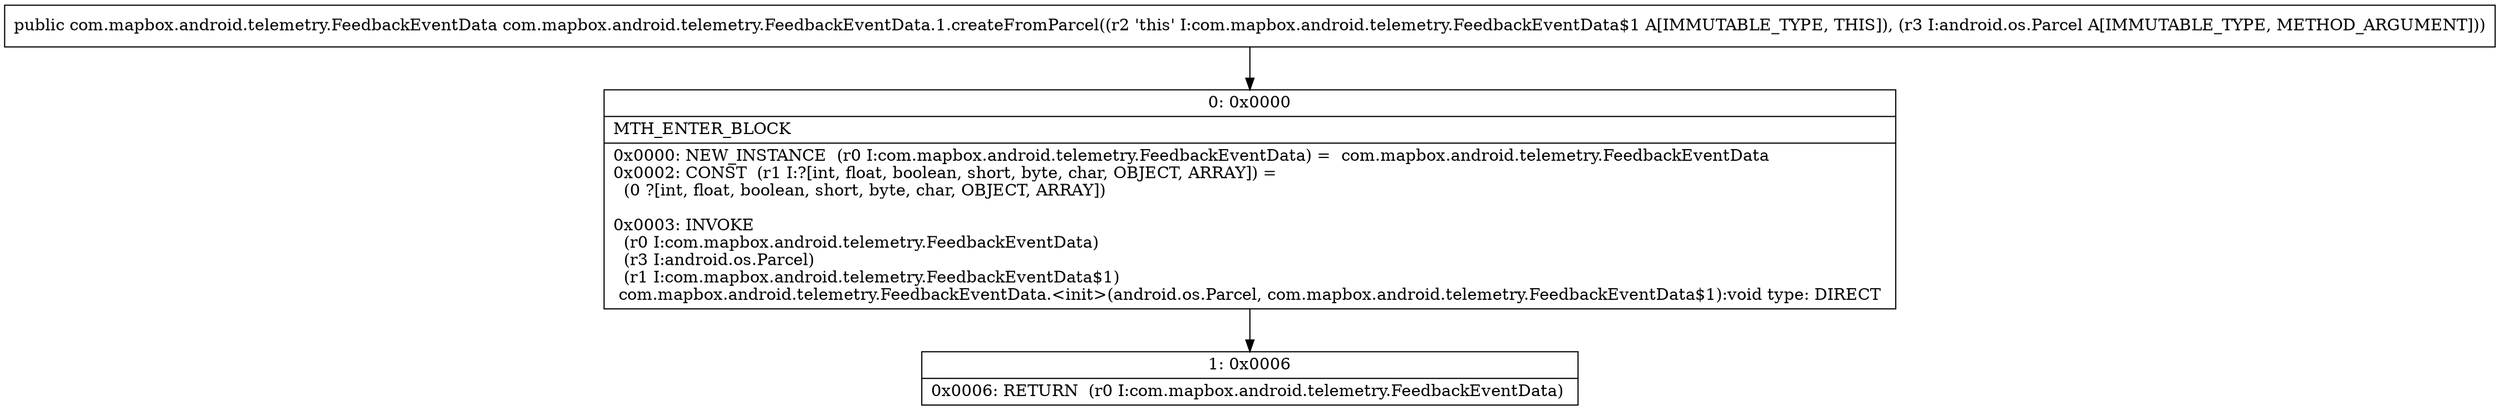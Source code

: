 digraph "CFG forcom.mapbox.android.telemetry.FeedbackEventData.1.createFromParcel(Landroid\/os\/Parcel;)Lcom\/mapbox\/android\/telemetry\/FeedbackEventData;" {
Node_0 [shape=record,label="{0\:\ 0x0000|MTH_ENTER_BLOCK\l|0x0000: NEW_INSTANCE  (r0 I:com.mapbox.android.telemetry.FeedbackEventData) =  com.mapbox.android.telemetry.FeedbackEventData \l0x0002: CONST  (r1 I:?[int, float, boolean, short, byte, char, OBJECT, ARRAY]) = \l  (0 ?[int, float, boolean, short, byte, char, OBJECT, ARRAY])\l \l0x0003: INVOKE  \l  (r0 I:com.mapbox.android.telemetry.FeedbackEventData)\l  (r3 I:android.os.Parcel)\l  (r1 I:com.mapbox.android.telemetry.FeedbackEventData$1)\l com.mapbox.android.telemetry.FeedbackEventData.\<init\>(android.os.Parcel, com.mapbox.android.telemetry.FeedbackEventData$1):void type: DIRECT \l}"];
Node_1 [shape=record,label="{1\:\ 0x0006|0x0006: RETURN  (r0 I:com.mapbox.android.telemetry.FeedbackEventData) \l}"];
MethodNode[shape=record,label="{public com.mapbox.android.telemetry.FeedbackEventData com.mapbox.android.telemetry.FeedbackEventData.1.createFromParcel((r2 'this' I:com.mapbox.android.telemetry.FeedbackEventData$1 A[IMMUTABLE_TYPE, THIS]), (r3 I:android.os.Parcel A[IMMUTABLE_TYPE, METHOD_ARGUMENT])) }"];
MethodNode -> Node_0;
Node_0 -> Node_1;
}

